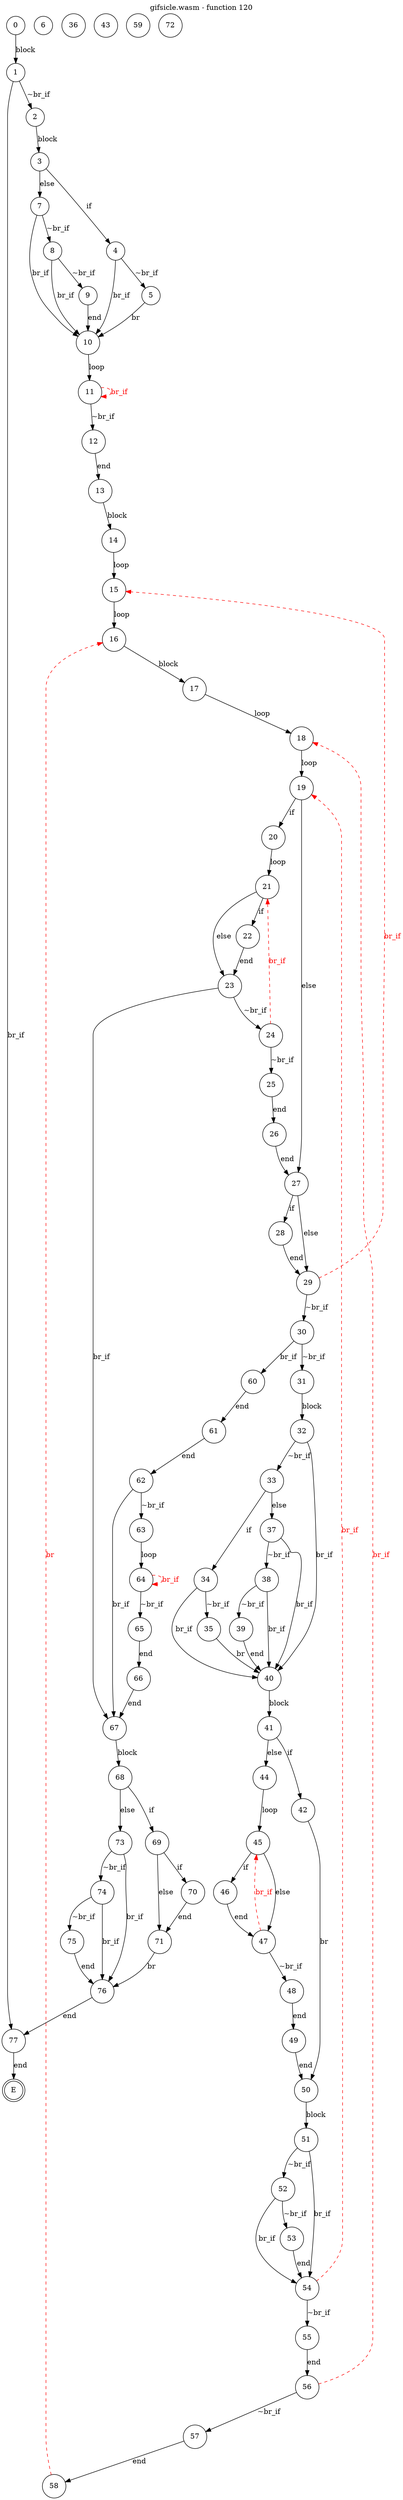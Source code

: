 digraph finite_state_machine {
    label = "gifsicle.wasm - function 120"
    labelloc =  t
    labelfontsize = 16
    labelfontcolor = black
    labelfontname = "Helvetica"
    node [shape = doublecircle]; E ;
node [shape=circle, fontcolor=black, style="", label="0"]0
node [shape=circle, fontcolor=black, style="", label="1"]1
node [shape=circle, fontcolor=black, style="", label="2"]2
node [shape=circle, fontcolor=black, style="", label="3"]3
node [shape=circle, fontcolor=black, style="", label="4"]4
node [shape=circle, fontcolor=black, style="", label="5"]5
node [shape=circle, fontcolor=black, style="", label="6"]6
node [shape=circle, fontcolor=black, style="", label="7"]7
node [shape=circle, fontcolor=black, style="", label="8"]8
node [shape=circle, fontcolor=black, style="", label="9"]9
node [shape=circle, fontcolor=black, style="", label="10"]10
node [shape=circle, fontcolor=black, style="", label="11"]11
node [shape=circle, fontcolor=black, style="", label="12"]12
node [shape=circle, fontcolor=black, style="", label="13"]13
node [shape=circle, fontcolor=black, style="", label="14"]14
node [shape=circle, fontcolor=black, style="", label="15"]15
node [shape=circle, fontcolor=black, style="", label="16"]16
node [shape=circle, fontcolor=black, style="", label="17"]17
node [shape=circle, fontcolor=black, style="", label="18"]18
node [shape=circle, fontcolor=black, style="", label="19"]19
node [shape=circle, fontcolor=black, style="", label="20"]20
node [shape=circle, fontcolor=black, style="", label="21"]21
node [shape=circle, fontcolor=black, style="", label="22"]22
node [shape=circle, fontcolor=black, style="", label="23"]23
node [shape=circle, fontcolor=black, style="", label="24"]24
node [shape=circle, fontcolor=black, style="", label="25"]25
node [shape=circle, fontcolor=black, style="", label="26"]26
node [shape=circle, fontcolor=black, style="", label="27"]27
node [shape=circle, fontcolor=black, style="", label="28"]28
node [shape=circle, fontcolor=black, style="", label="29"]29
node [shape=circle, fontcolor=black, style="", label="30"]30
node [shape=circle, fontcolor=black, style="", label="31"]31
node [shape=circle, fontcolor=black, style="", label="32"]32
node [shape=circle, fontcolor=black, style="", label="33"]33
node [shape=circle, fontcolor=black, style="", label="34"]34
node [shape=circle, fontcolor=black, style="", label="35"]35
node [shape=circle, fontcolor=black, style="", label="36"]36
node [shape=circle, fontcolor=black, style="", label="37"]37
node [shape=circle, fontcolor=black, style="", label="38"]38
node [shape=circle, fontcolor=black, style="", label="39"]39
node [shape=circle, fontcolor=black, style="", label="40"]40
node [shape=circle, fontcolor=black, style="", label="41"]41
node [shape=circle, fontcolor=black, style="", label="42"]42
node [shape=circle, fontcolor=black, style="", label="43"]43
node [shape=circle, fontcolor=black, style="", label="44"]44
node [shape=circle, fontcolor=black, style="", label="45"]45
node [shape=circle, fontcolor=black, style="", label="46"]46
node [shape=circle, fontcolor=black, style="", label="47"]47
node [shape=circle, fontcolor=black, style="", label="48"]48
node [shape=circle, fontcolor=black, style="", label="49"]49
node [shape=circle, fontcolor=black, style="", label="50"]50
node [shape=circle, fontcolor=black, style="", label="51"]51
node [shape=circle, fontcolor=black, style="", label="52"]52
node [shape=circle, fontcolor=black, style="", label="53"]53
node [shape=circle, fontcolor=black, style="", label="54"]54
node [shape=circle, fontcolor=black, style="", label="55"]55
node [shape=circle, fontcolor=black, style="", label="56"]56
node [shape=circle, fontcolor=black, style="", label="57"]57
node [shape=circle, fontcolor=black, style="", label="58"]58
node [shape=circle, fontcolor=black, style="", label="59"]59
node [shape=circle, fontcolor=black, style="", label="60"]60
node [shape=circle, fontcolor=black, style="", label="61"]61
node [shape=circle, fontcolor=black, style="", label="62"]62
node [shape=circle, fontcolor=black, style="", label="63"]63
node [shape=circle, fontcolor=black, style="", label="64"]64
node [shape=circle, fontcolor=black, style="", label="65"]65
node [shape=circle, fontcolor=black, style="", label="66"]66
node [shape=circle, fontcolor=black, style="", label="67"]67
node [shape=circle, fontcolor=black, style="", label="68"]68
node [shape=circle, fontcolor=black, style="", label="69"]69
node [shape=circle, fontcolor=black, style="", label="70"]70
node [shape=circle, fontcolor=black, style="", label="71"]71
node [shape=circle, fontcolor=black, style="", label="72"]72
node [shape=circle, fontcolor=black, style="", label="73"]73
node [shape=circle, fontcolor=black, style="", label="74"]74
node [shape=circle, fontcolor=black, style="", label="75"]75
node [shape=circle, fontcolor=black, style="", label="76"]76
node [shape=circle, fontcolor=black, style="", label="77"]77
node [shape=circle, fontcolor=black, style="", label="E"]E
    0 -> 1[label="block"];
    1 -> 2[label="~br_if"];
    1 -> 77[label="br_if"];
    2 -> 3[label="block"];
    3 -> 4[label="if"];
    3 -> 7[label="else"];
    4 -> 5[label="~br_if"];
    4 -> 10[label="br_if"];
    5 -> 10[label="br"];
    7 -> 8[label="~br_if"];
    7 -> 10[label="br_if"];
    8 -> 9[label="~br_if"];
    8 -> 10[label="br_if"];
    9 -> 10[label="end"];
    10 -> 11[label="loop"];
    11 -> 12[label="~br_if"];
    11 -> 11[style="dashed" color="red" fontcolor="red" label="br_if"];
    12 -> 13[label="end"];
    13 -> 14[label="block"];
    14 -> 15[label="loop"];
    15 -> 16[label="loop"];
    16 -> 17[label="block"];
    17 -> 18[label="loop"];
    18 -> 19[label="loop"];
    19 -> 20[label="if"];
    19 -> 27[label="else"];
    20 -> 21[label="loop"];
    21 -> 22[label="if"];
    21 -> 23[label="else"];
    22 -> 23[label="end"];
    23 -> 24[label="~br_if"];
    23 -> 67[label="br_if"];
    24 -> 25[label="~br_if"];
    24 -> 21[style="dashed" color="red" fontcolor="red" label="br_if"];
    25 -> 26[label="end"];
    26 -> 27[label="end"];
    27 -> 28[label="if"];
    27 -> 29[label="else"];
    28 -> 29[label="end"];
    29 -> 30[label="~br_if"];
    29 -> 15[style="dashed" color="red" fontcolor="red" label="br_if"];
    30 -> 31[label="~br_if"];
    30 -> 60[label="br_if"];
    31 -> 32[label="block"];
    32 -> 33[label="~br_if"];
    32 -> 40[label="br_if"];
    33 -> 34[label="if"];
    33 -> 37[label="else"];
    34 -> 35[label="~br_if"];
    34 -> 40[label="br_if"];
    35 -> 40[label="br"];
    37 -> 38[label="~br_if"];
    37 -> 40[label="br_if"];
    38 -> 39[label="~br_if"];
    38 -> 40[label="br_if"];
    39 -> 40[label="end"];
    40 -> 41[label="block"];
    41 -> 42[label="if"];
    41 -> 44[label="else"];
    42 -> 50[label="br"];
    44 -> 45[label="loop"];
    45 -> 46[label="if"];
    45 -> 47[label="else"];
    46 -> 47[label="end"];
    47 -> 48[label="~br_if"];
    47 -> 45[style="dashed" color="red" fontcolor="red" label="br_if"];
    48 -> 49[label="end"];
    49 -> 50[label="end"];
    50 -> 51[label="block"];
    51 -> 52[label="~br_if"];
    51 -> 54[label="br_if"];
    52 -> 53[label="~br_if"];
    52 -> 54[label="br_if"];
    53 -> 54[label="end"];
    54 -> 55[label="~br_if"];
    54 -> 19[style="dashed" color="red" fontcolor="red" label="br_if"];
    55 -> 56[label="end"];
    56 -> 57[label="~br_if"];
    56 -> 18[style="dashed" color="red" fontcolor="red" label="br_if"];
    57 -> 58[label="end"];
    58 -> 16[style="dashed" color="red" fontcolor="red" label="br"];
    60 -> 61[label="end"];
    61 -> 62[label="end"];
    62 -> 63[label="~br_if"];
    62 -> 67[label="br_if"];
    63 -> 64[label="loop"];
    64 -> 65[label="~br_if"];
    64 -> 64[style="dashed" color="red" fontcolor="red" label="br_if"];
    65 -> 66[label="end"];
    66 -> 67[label="end"];
    67 -> 68[label="block"];
    68 -> 69[label="if"];
    68 -> 73[label="else"];
    69 -> 70[label="if"];
    69 -> 71[label="else"];
    70 -> 71[label="end"];
    71 -> 76[label="br"];
    73 -> 74[label="~br_if"];
    73 -> 76[label="br_if"];
    74 -> 75[label="~br_if"];
    74 -> 76[label="br_if"];
    75 -> 76[label="end"];
    76 -> 77[label="end"];
    77 -> E[label="end"];
}
